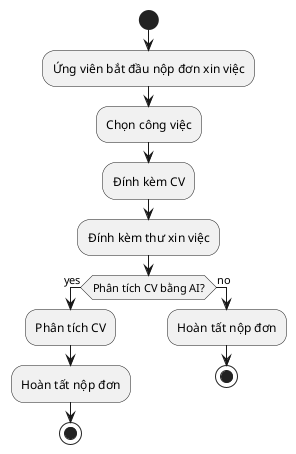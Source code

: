 ```plantuml
@startuml
start
:Ứng viên bắt đầu nộp đơn xin việc;
:Chọn công việc;
:Đính kèm CV;
:Đính kèm thư xin việc;
if (Phân tích CV bằng AI?) then (yes)
  :Phân tích CV;
  :Hoàn tất nộp đơn;
  stop
else (no)
  :Hoàn tất nộp đơn;
  stop
endif
@enduml